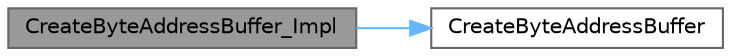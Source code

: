 digraph "CreateByteAddressBuffer_Impl"
{
 // INTERACTIVE_SVG=YES
 // LATEX_PDF_SIZE
  bgcolor="transparent";
  edge [fontname=Helvetica,fontsize=10,labelfontname=Helvetica,labelfontsize=10];
  node [fontname=Helvetica,fontsize=10,shape=box,height=0.2,width=0.4];
  rankdir="LR";
  Node1 [id="Node000001",label="CreateByteAddressBuffer_Impl",height=0.2,width=0.4,color="gray40", fillcolor="grey60", style="filled", fontcolor="black",tooltip="A variant where the TArray is supplied through callbacks."];
  Node1 -> Node2 [id="edge1_Node000001_Node000002",color="steelblue1",style="solid",tooltip=" "];
  Node2 [id="Node000002",label="CreateByteAddressBuffer",height=0.2,width=0.4,color="grey40", fillcolor="white", style="filled",URL="$d6/d45/RenderGraphUtils_8h.html#a38b72953a36ca10a46e2cb5e9ed926f6",tooltip="Creates a byte address buffer with initial data by creating an upload pass."];
}
